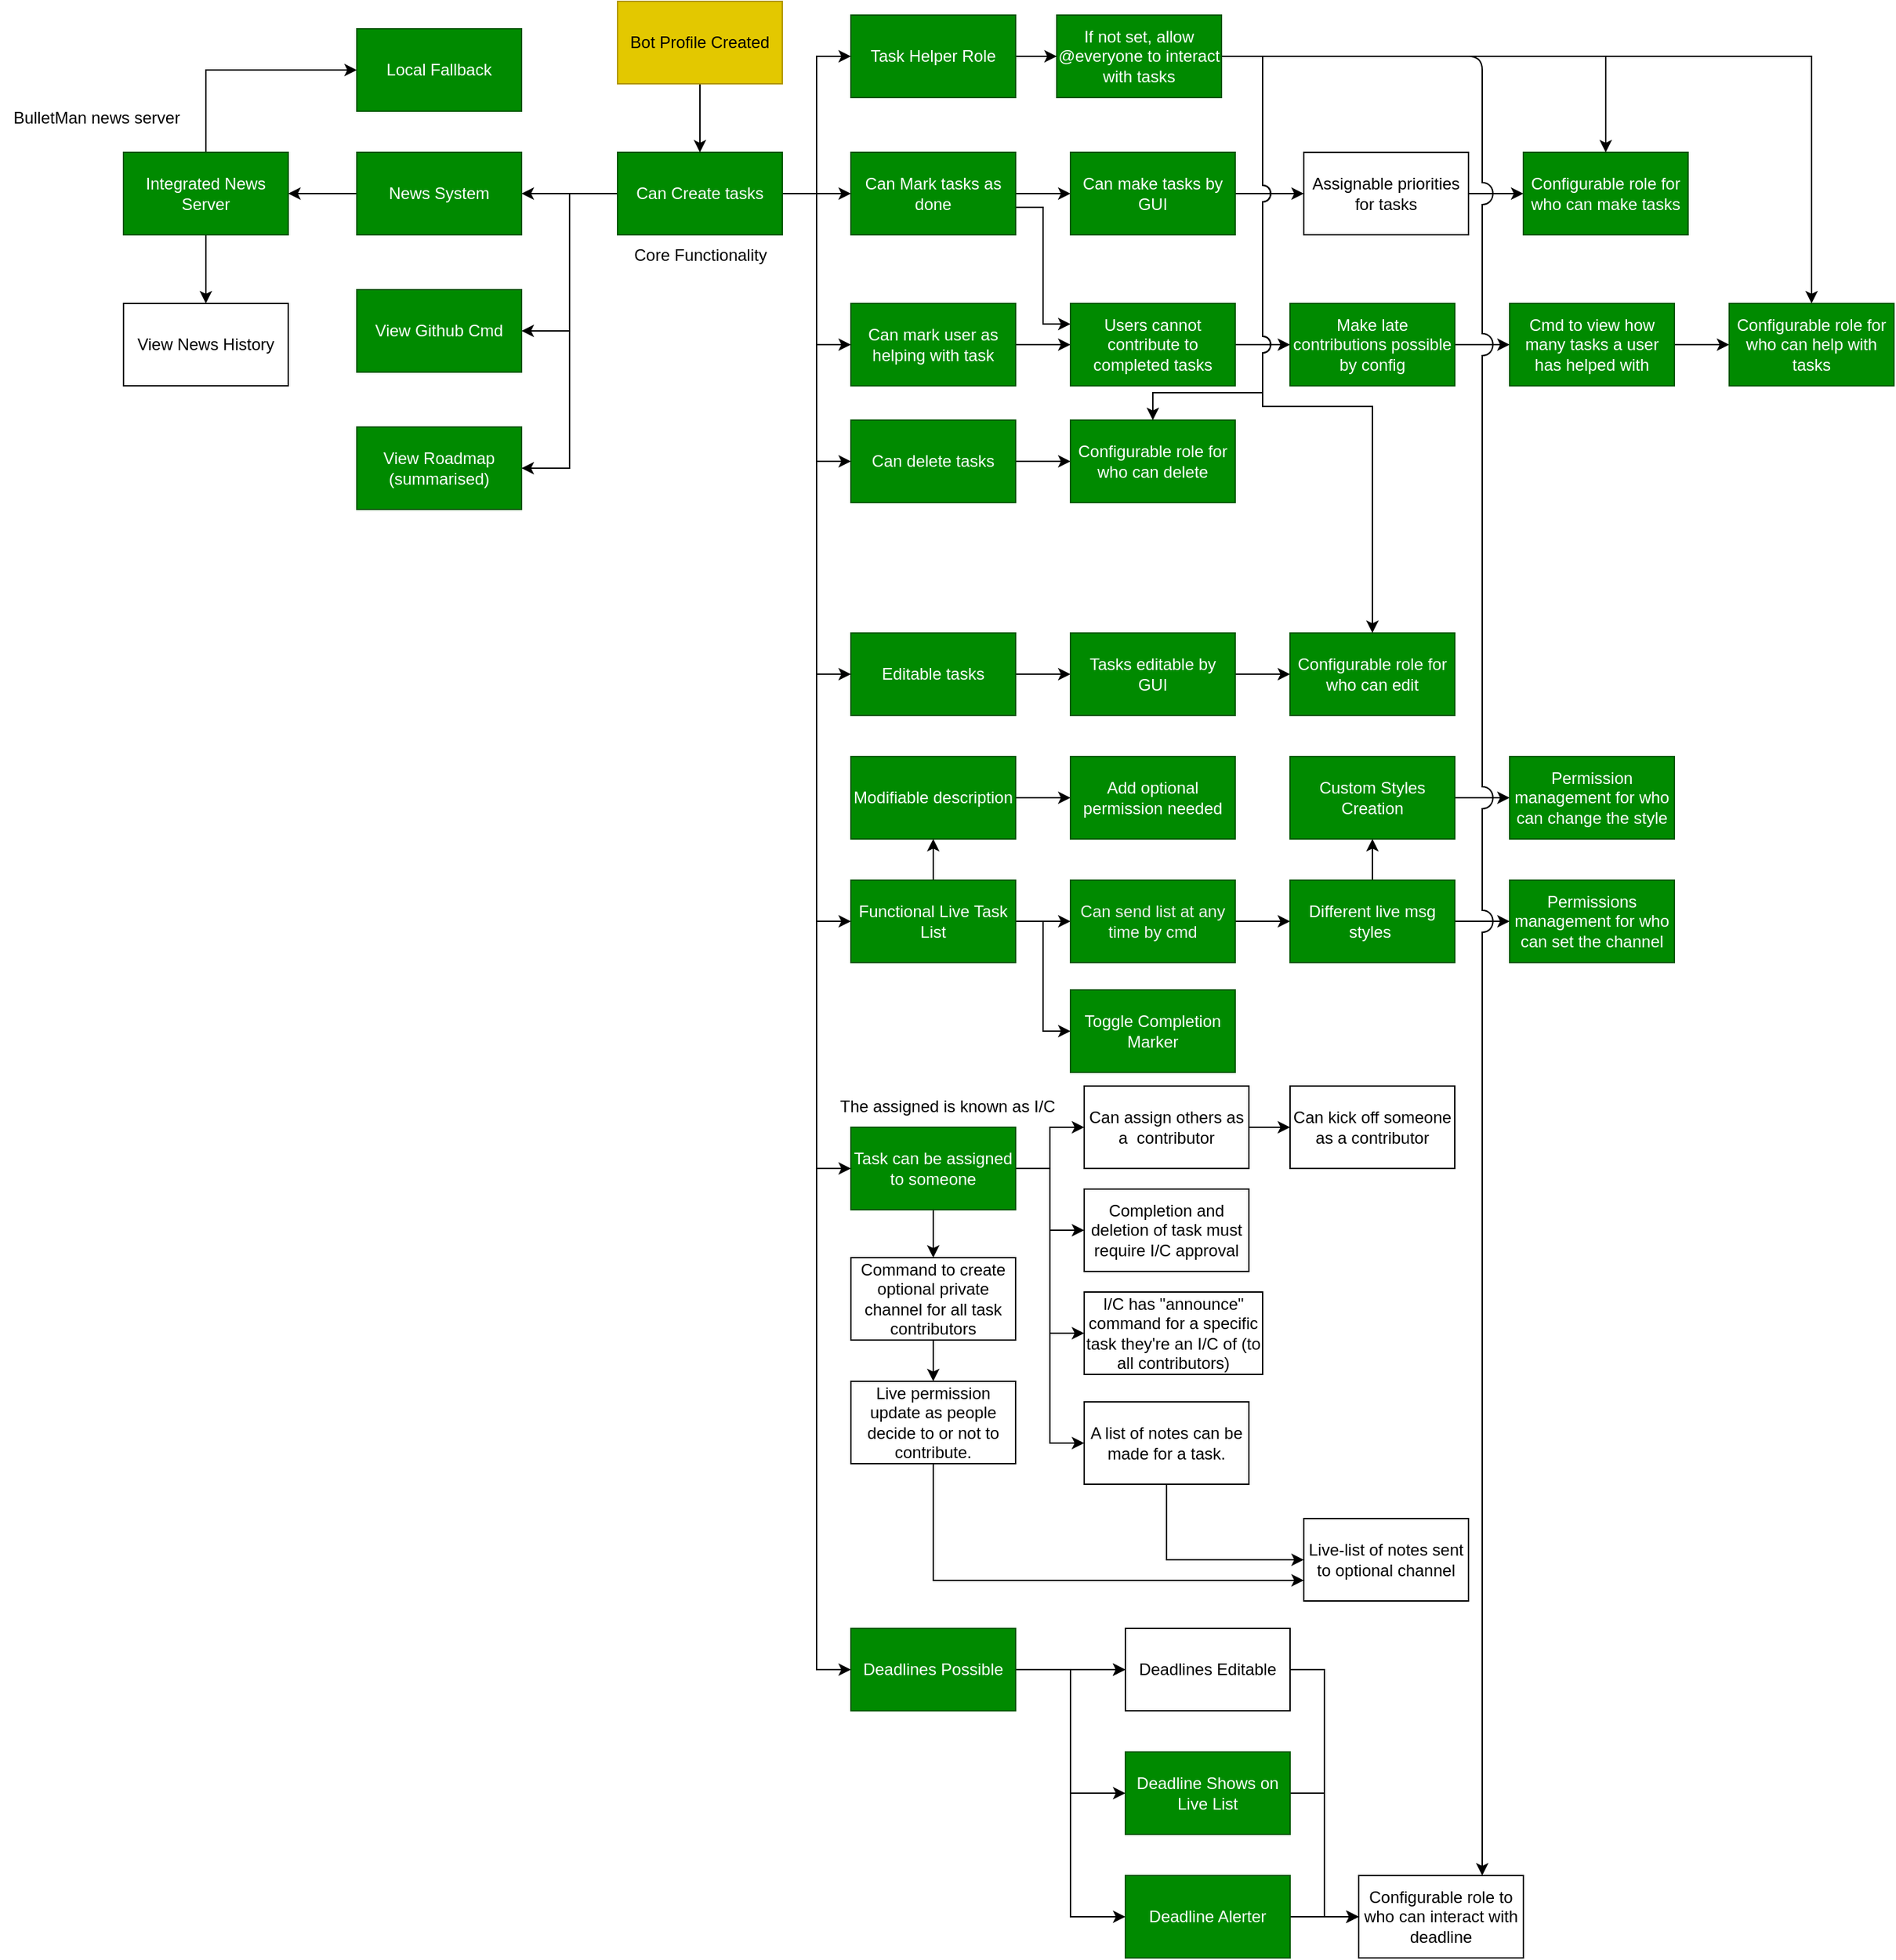 <mxfile version="24.7.5">
  <diagram name="Page-1" id="8FrDcvNgyaQXy28fj4Ws">
    <mxGraphModel dx="1434" dy="836" grid="1" gridSize="10" guides="1" tooltips="1" connect="1" arrows="1" fold="1" page="1" pageScale="1" pageWidth="1500" pageHeight="1500" math="0" shadow="0">
      <root>
        <mxCell id="0" />
        <mxCell id="1" parent="0" />
        <mxCell id="YeKTc1dGwM5D7p58s4Ac-23" value="" style="edgeStyle=orthogonalEdgeStyle;rounded=0;orthogonalLoop=1;jettySize=auto;html=1;" parent="1" source="YeKTc1dGwM5D7p58s4Ac-1" target="YeKTc1dGwM5D7p58s4Ac-22" edge="1">
          <mxGeometry relative="1" as="geometry" />
        </mxCell>
        <mxCell id="YeKTc1dGwM5D7p58s4Ac-1" value="Editable tasks" style="rounded=0;whiteSpace=wrap;html=1;fillColor=#008a00;fontColor=#ffffff;strokeColor=#005700;" parent="1" vertex="1">
          <mxGeometry x="660" y="475" width="120" height="60" as="geometry" />
        </mxCell>
        <mxCell id="YeKTc1dGwM5D7p58s4Ac-4" value="" style="edgeStyle=orthogonalEdgeStyle;rounded=0;orthogonalLoop=1;jettySize=auto;html=1;" parent="1" source="YeKTc1dGwM5D7p58s4Ac-2" target="YeKTc1dGwM5D7p58s4Ac-3" edge="1">
          <mxGeometry relative="1" as="geometry" />
        </mxCell>
        <mxCell id="YeKTc1dGwM5D7p58s4Ac-6" style="edgeStyle=orthogonalEdgeStyle;rounded=0;orthogonalLoop=1;jettySize=auto;html=1;entryX=0;entryY=0.5;entryDx=0;entryDy=0;" parent="1" source="YeKTc1dGwM5D7p58s4Ac-2" target="YeKTc1dGwM5D7p58s4Ac-5" edge="1">
          <mxGeometry relative="1" as="geometry" />
        </mxCell>
        <mxCell id="YeKTc1dGwM5D7p58s4Ac-8" style="edgeStyle=orthogonalEdgeStyle;rounded=0;orthogonalLoop=1;jettySize=auto;html=1;entryX=0;entryY=0.5;entryDx=0;entryDy=0;" parent="1" source="YeKTc1dGwM5D7p58s4Ac-2" target="YeKTc1dGwM5D7p58s4Ac-7" edge="1">
          <mxGeometry relative="1" as="geometry" />
        </mxCell>
        <mxCell id="YeKTc1dGwM5D7p58s4Ac-16" style="edgeStyle=orthogonalEdgeStyle;rounded=0;orthogonalLoop=1;jettySize=auto;html=1;entryX=0;entryY=0.5;entryDx=0;entryDy=0;" parent="1" source="YeKTc1dGwM5D7p58s4Ac-2" target="YeKTc1dGwM5D7p58s4Ac-15" edge="1">
          <mxGeometry relative="1" as="geometry" />
        </mxCell>
        <mxCell id="YeKTc1dGwM5D7p58s4Ac-21" style="edgeStyle=orthogonalEdgeStyle;rounded=0;orthogonalLoop=1;jettySize=auto;html=1;entryX=0;entryY=0.5;entryDx=0;entryDy=0;" parent="1" source="YeKTc1dGwM5D7p58s4Ac-2" target="YeKTc1dGwM5D7p58s4Ac-1" edge="1">
          <mxGeometry relative="1" as="geometry" />
        </mxCell>
        <mxCell id="YeKTc1dGwM5D7p58s4Ac-25" style="edgeStyle=orthogonalEdgeStyle;rounded=0;orthogonalLoop=1;jettySize=auto;html=1;entryX=0;entryY=0.5;entryDx=0;entryDy=0;" parent="1" source="YeKTc1dGwM5D7p58s4Ac-2" target="YeKTc1dGwM5D7p58s4Ac-24" edge="1">
          <mxGeometry relative="1" as="geometry" />
        </mxCell>
        <mxCell id="HZ9nBPcBSSSsEg8i0Y5z-13" style="edgeStyle=orthogonalEdgeStyle;rounded=0;orthogonalLoop=1;jettySize=auto;html=1;entryX=0;entryY=0.5;entryDx=0;entryDy=0;" parent="1" source="YeKTc1dGwM5D7p58s4Ac-2" target="HZ9nBPcBSSSsEg8i0Y5z-9" edge="1">
          <mxGeometry relative="1" as="geometry" />
        </mxCell>
        <mxCell id="HZ9nBPcBSSSsEg8i0Y5z-28" value="" style="edgeStyle=orthogonalEdgeStyle;rounded=0;orthogonalLoop=1;jettySize=auto;html=1;" parent="1" source="YeKTc1dGwM5D7p58s4Ac-2" target="HZ9nBPcBSSSsEg8i0Y5z-24" edge="1">
          <mxGeometry relative="1" as="geometry" />
        </mxCell>
        <mxCell id="HZ9nBPcBSSSsEg8i0Y5z-39" style="edgeStyle=orthogonalEdgeStyle;rounded=0;orthogonalLoop=1;jettySize=auto;html=1;entryX=1;entryY=0.5;entryDx=0;entryDy=0;" parent="1" source="YeKTc1dGwM5D7p58s4Ac-2" target="HZ9nBPcBSSSsEg8i0Y5z-38" edge="1">
          <mxGeometry relative="1" as="geometry" />
        </mxCell>
        <mxCell id="HZ9nBPcBSSSsEg8i0Y5z-41" style="edgeStyle=orthogonalEdgeStyle;rounded=0;orthogonalLoop=1;jettySize=auto;html=1;entryX=1;entryY=0.5;entryDx=0;entryDy=0;" parent="1" source="YeKTc1dGwM5D7p58s4Ac-2" target="HZ9nBPcBSSSsEg8i0Y5z-40" edge="1">
          <mxGeometry relative="1" as="geometry" />
        </mxCell>
        <mxCell id="L59BxwfaYWVdyEsUo6Vb-5" style="edgeStyle=orthogonalEdgeStyle;rounded=0;orthogonalLoop=1;jettySize=auto;html=1;entryX=0;entryY=0.5;entryDx=0;entryDy=0;" parent="1" source="YeKTc1dGwM5D7p58s4Ac-2" target="L59BxwfaYWVdyEsUo6Vb-4" edge="1">
          <mxGeometry relative="1" as="geometry" />
        </mxCell>
        <mxCell id="YeKTc1dGwM5D7p58s4Ac-2" value="Can Create tasks" style="rounded=0;whiteSpace=wrap;html=1;fillColor=#008a00;fontColor=#ffffff;strokeColor=#005700;" parent="1" vertex="1">
          <mxGeometry x="490" y="125" width="120" height="60" as="geometry" />
        </mxCell>
        <mxCell id="YeKTc1dGwM5D7p58s4Ac-34" style="edgeStyle=orthogonalEdgeStyle;rounded=0;orthogonalLoop=1;jettySize=auto;html=1;" parent="1" source="YeKTc1dGwM5D7p58s4Ac-3" target="YeKTc1dGwM5D7p58s4Ac-33" edge="1">
          <mxGeometry relative="1" as="geometry" />
        </mxCell>
        <mxCell id="HZ9nBPcBSSSsEg8i0Y5z-37" style="edgeStyle=orthogonalEdgeStyle;rounded=0;orthogonalLoop=1;jettySize=auto;html=1;entryX=0;entryY=0.25;entryDx=0;entryDy=0;" parent="1" source="YeKTc1dGwM5D7p58s4Ac-3" target="YeKTc1dGwM5D7p58s4Ac-9" edge="1">
          <mxGeometry relative="1" as="geometry">
            <Array as="points">
              <mxPoint x="800" y="165" />
              <mxPoint x="800" y="250" />
            </Array>
          </mxGeometry>
        </mxCell>
        <mxCell id="YeKTc1dGwM5D7p58s4Ac-3" value="Can&amp;nbsp;&lt;span style=&quot;background-color: initial;&quot;&gt;Mark tasks as done&lt;/span&gt;" style="rounded=0;whiteSpace=wrap;html=1;fillColor=#008a00;fontColor=#ffffff;strokeColor=#005700;" parent="1" vertex="1">
          <mxGeometry x="660" y="125" width="120" height="60" as="geometry" />
        </mxCell>
        <mxCell id="YeKTc1dGwM5D7p58s4Ac-11" value="" style="edgeStyle=orthogonalEdgeStyle;rounded=0;orthogonalLoop=1;jettySize=auto;html=1;" parent="1" source="YeKTc1dGwM5D7p58s4Ac-5" target="YeKTc1dGwM5D7p58s4Ac-9" edge="1">
          <mxGeometry relative="1" as="geometry" />
        </mxCell>
        <mxCell id="YeKTc1dGwM5D7p58s4Ac-5" value="Can mark user as helping with task" style="rounded=0;whiteSpace=wrap;html=1;fillColor=#008a00;fontColor=#ffffff;strokeColor=#005700;" parent="1" vertex="1">
          <mxGeometry x="660" y="235" width="120" height="60" as="geometry" />
        </mxCell>
        <mxCell id="RFqWDmBNpIgHTDwS8YA--31" value="" style="edgeStyle=orthogonalEdgeStyle;rounded=0;orthogonalLoop=1;jettySize=auto;html=1;" parent="1" source="YeKTc1dGwM5D7p58s4Ac-7" target="RFqWDmBNpIgHTDwS8YA--30" edge="1">
          <mxGeometry relative="1" as="geometry" />
        </mxCell>
        <mxCell id="YeKTc1dGwM5D7p58s4Ac-7" value="Can delete tasks" style="rounded=0;whiteSpace=wrap;html=1;fillColor=#008a00;fontColor=#ffffff;strokeColor=#005700;" parent="1" vertex="1">
          <mxGeometry x="660" y="320" width="120" height="60" as="geometry" />
        </mxCell>
        <mxCell id="YeKTc1dGwM5D7p58s4Ac-13" value="" style="edgeStyle=orthogonalEdgeStyle;rounded=0;orthogonalLoop=1;jettySize=auto;html=1;" parent="1" source="YeKTc1dGwM5D7p58s4Ac-9" target="YeKTc1dGwM5D7p58s4Ac-12" edge="1">
          <mxGeometry relative="1" as="geometry" />
        </mxCell>
        <mxCell id="YeKTc1dGwM5D7p58s4Ac-9" value="Users cannot contribute to completed tasks" style="rounded=0;whiteSpace=wrap;html=1;fillColor=#008a00;fontColor=#ffffff;strokeColor=#005700;" parent="1" vertex="1">
          <mxGeometry x="820" y="235" width="120" height="60" as="geometry" />
        </mxCell>
        <mxCell id="HZ9nBPcBSSSsEg8i0Y5z-44" value="" style="edgeStyle=orthogonalEdgeStyle;rounded=0;orthogonalLoop=1;jettySize=auto;html=1;" parent="1" source="YeKTc1dGwM5D7p58s4Ac-12" target="HZ9nBPcBSSSsEg8i0Y5z-42" edge="1">
          <mxGeometry relative="1" as="geometry" />
        </mxCell>
        <mxCell id="YeKTc1dGwM5D7p58s4Ac-12" value="Make late contributions possible by config" style="rounded=0;whiteSpace=wrap;html=1;fillColor=#008a00;fontColor=#ffffff;strokeColor=#005700;" parent="1" vertex="1">
          <mxGeometry x="980" y="235" width="120" height="60" as="geometry" />
        </mxCell>
        <mxCell id="YeKTc1dGwM5D7p58s4Ac-18" value="" style="edgeStyle=orthogonalEdgeStyle;rounded=0;orthogonalLoop=1;jettySize=auto;html=1;" parent="1" source="YeKTc1dGwM5D7p58s4Ac-15" target="YeKTc1dGwM5D7p58s4Ac-17" edge="1">
          <mxGeometry relative="1" as="geometry" />
        </mxCell>
        <mxCell id="HZ9nBPcBSSSsEg8i0Y5z-52" style="edgeStyle=orthogonalEdgeStyle;rounded=0;orthogonalLoop=1;jettySize=auto;html=1;entryX=0;entryY=0.5;entryDx=0;entryDy=0;" parent="1" source="YeKTc1dGwM5D7p58s4Ac-15" target="HZ9nBPcBSSSsEg8i0Y5z-51" edge="1">
          <mxGeometry relative="1" as="geometry" />
        </mxCell>
        <mxCell id="RFqWDmBNpIgHTDwS8YA--4" value="" style="edgeStyle=orthogonalEdgeStyle;rounded=0;orthogonalLoop=1;jettySize=auto;html=1;" parent="1" source="YeKTc1dGwM5D7p58s4Ac-15" target="RFqWDmBNpIgHTDwS8YA--3" edge="1">
          <mxGeometry relative="1" as="geometry" />
        </mxCell>
        <mxCell id="YeKTc1dGwM5D7p58s4Ac-15" value="Functional Live Task List" style="rounded=0;whiteSpace=wrap;html=1;fillColor=#008a00;fontColor=#ffffff;strokeColor=#005700;" parent="1" vertex="1">
          <mxGeometry x="660" y="655" width="120" height="60" as="geometry" />
        </mxCell>
        <mxCell id="YeKTc1dGwM5D7p58s4Ac-20" value="" style="edgeStyle=orthogonalEdgeStyle;rounded=0;orthogonalLoop=1;jettySize=auto;html=1;" parent="1" source="YeKTc1dGwM5D7p58s4Ac-17" target="YeKTc1dGwM5D7p58s4Ac-19" edge="1">
          <mxGeometry relative="1" as="geometry" />
        </mxCell>
        <mxCell id="YeKTc1dGwM5D7p58s4Ac-17" value="&lt;span style=&quot;color: rgb(240, 240, 240);&quot;&gt;Can send list at any time by cmd&lt;/span&gt;" style="rounded=0;whiteSpace=wrap;html=1;fillColor=#008a00;fontColor=#ffffff;strokeColor=#005700;" parent="1" vertex="1">
          <mxGeometry x="820" y="655" width="120" height="60" as="geometry" />
        </mxCell>
        <mxCell id="YeKTc1dGwM5D7p58s4Ac-27" value="" style="edgeStyle=orthogonalEdgeStyle;rounded=0;orthogonalLoop=1;jettySize=auto;html=1;" parent="1" source="YeKTc1dGwM5D7p58s4Ac-19" target="YeKTc1dGwM5D7p58s4Ac-26" edge="1">
          <mxGeometry relative="1" as="geometry" />
        </mxCell>
        <mxCell id="HZ9nBPcBSSSsEg8i0Y5z-23" value="" style="edgeStyle=orthogonalEdgeStyle;rounded=0;orthogonalLoop=1;jettySize=auto;html=1;" parent="1" source="YeKTc1dGwM5D7p58s4Ac-19" target="HZ9nBPcBSSSsEg8i0Y5z-22" edge="1">
          <mxGeometry relative="1" as="geometry" />
        </mxCell>
        <mxCell id="YeKTc1dGwM5D7p58s4Ac-19" value="Different live msg styles&amp;nbsp;" style="rounded=0;whiteSpace=wrap;html=1;fillColor=#008a00;fontColor=#ffffff;strokeColor=#005700;" parent="1" vertex="1">
          <mxGeometry x="980" y="655" width="120" height="60" as="geometry" />
        </mxCell>
        <mxCell id="RFqWDmBNpIgHTDwS8YA--29" value="" style="edgeStyle=orthogonalEdgeStyle;rounded=0;orthogonalLoop=1;jettySize=auto;html=1;" parent="1" source="YeKTc1dGwM5D7p58s4Ac-22" target="RFqWDmBNpIgHTDwS8YA--28" edge="1">
          <mxGeometry relative="1" as="geometry" />
        </mxCell>
        <mxCell id="YeKTc1dGwM5D7p58s4Ac-22" value="Tasks editable by&lt;div&gt;GUI&lt;/div&gt;" style="rounded=0;whiteSpace=wrap;html=1;fillColor=#008a00;fontColor=#ffffff;strokeColor=#005700;" parent="1" vertex="1">
          <mxGeometry x="820" y="475" width="120" height="60" as="geometry" />
        </mxCell>
        <mxCell id="RFqWDmBNpIgHTDwS8YA--8" value="" style="edgeStyle=orthogonalEdgeStyle;rounded=0;orthogonalLoop=1;jettySize=auto;html=1;" parent="1" source="YeKTc1dGwM5D7p58s4Ac-24" target="RFqWDmBNpIgHTDwS8YA--7" edge="1">
          <mxGeometry relative="1" as="geometry" />
        </mxCell>
        <mxCell id="RFqWDmBNpIgHTDwS8YA--14" style="edgeStyle=orthogonalEdgeStyle;rounded=0;orthogonalLoop=1;jettySize=auto;html=1;entryX=0;entryY=0.5;entryDx=0;entryDy=0;" parent="1" source="YeKTc1dGwM5D7p58s4Ac-24" target="YeKTc1dGwM5D7p58s4Ac-35" edge="1">
          <mxGeometry relative="1" as="geometry" />
        </mxCell>
        <mxCell id="RFqWDmBNpIgHTDwS8YA--17" style="edgeStyle=orthogonalEdgeStyle;rounded=0;orthogonalLoop=1;jettySize=auto;html=1;entryX=0;entryY=0.5;entryDx=0;entryDy=0;" parent="1" source="YeKTc1dGwM5D7p58s4Ac-24" target="RFqWDmBNpIgHTDwS8YA--5" edge="1">
          <mxGeometry relative="1" as="geometry" />
        </mxCell>
        <mxCell id="RFqWDmBNpIgHTDwS8YA--21" value="" style="edgeStyle=orthogonalEdgeStyle;rounded=0;orthogonalLoop=1;jettySize=auto;html=1;" parent="1" source="YeKTc1dGwM5D7p58s4Ac-24" target="RFqWDmBNpIgHTDwS8YA--20" edge="1">
          <mxGeometry relative="1" as="geometry" />
        </mxCell>
        <mxCell id="RFqWDmBNpIgHTDwS8YA--25" style="edgeStyle=orthogonalEdgeStyle;rounded=0;orthogonalLoop=1;jettySize=auto;html=1;entryX=0;entryY=0.5;entryDx=0;entryDy=0;" parent="1" source="YeKTc1dGwM5D7p58s4Ac-24" target="RFqWDmBNpIgHTDwS8YA--24" edge="1">
          <mxGeometry relative="1" as="geometry" />
        </mxCell>
        <mxCell id="YeKTc1dGwM5D7p58s4Ac-24" value="Task can be assigned to someone" style="rounded=0;whiteSpace=wrap;html=1;fillColor=#008a00;fontColor=#ffffff;strokeColor=#005700;" parent="1" vertex="1">
          <mxGeometry x="660" y="835" width="120" height="60" as="geometry" />
        </mxCell>
        <mxCell id="YeKTc1dGwM5D7p58s4Ac-26" value="Permissions management for who can set the channel" style="rounded=0;whiteSpace=wrap;html=1;fillColor=#008a00;fontColor=#ffffff;strokeColor=#005700;" parent="1" vertex="1">
          <mxGeometry x="1140" y="655" width="120" height="60" as="geometry" />
        </mxCell>
        <mxCell id="RFqWDmBNpIgHTDwS8YA--41" value="" style="edgeStyle=orthogonalEdgeStyle;rounded=0;orthogonalLoop=1;jettySize=auto;html=1;" parent="1" source="YeKTc1dGwM5D7p58s4Ac-33" target="RFqWDmBNpIgHTDwS8YA--40" edge="1">
          <mxGeometry relative="1" as="geometry" />
        </mxCell>
        <mxCell id="YeKTc1dGwM5D7p58s4Ac-33" value="Can make tasks by GUI" style="rounded=0;whiteSpace=wrap;html=1;fillColor=#008a00;fontColor=#ffffff;strokeColor=#005700;" parent="1" vertex="1">
          <mxGeometry x="820" y="125" width="120" height="60" as="geometry" />
        </mxCell>
        <mxCell id="L59BxwfaYWVdyEsUo6Vb-3" style="edgeStyle=orthogonalEdgeStyle;rounded=0;orthogonalLoop=1;jettySize=auto;html=1;entryX=0;entryY=0.5;entryDx=0;entryDy=0;" parent="1" source="YeKTc1dGwM5D7p58s4Ac-35" target="RFqWDmBNpIgHTDwS8YA--44" edge="1">
          <mxGeometry relative="1" as="geometry">
            <Array as="points">
              <mxPoint x="890" y="1150" />
            </Array>
          </mxGeometry>
        </mxCell>
        <mxCell id="YeKTc1dGwM5D7p58s4Ac-35" value="A list of notes can be made for a task." style="rounded=0;whiteSpace=wrap;html=1;" parent="1" vertex="1">
          <mxGeometry x="830" y="1035" width="120" height="60" as="geometry" />
        </mxCell>
        <mxCell id="HZ9nBPcBSSSsEg8i0Y5z-16" value="" style="edgeStyle=orthogonalEdgeStyle;rounded=0;orthogonalLoop=1;jettySize=auto;html=1;" parent="1" source="HZ9nBPcBSSSsEg8i0Y5z-9" target="HZ9nBPcBSSSsEg8i0Y5z-14" edge="1">
          <mxGeometry relative="1" as="geometry" />
        </mxCell>
        <mxCell id="HZ9nBPcBSSSsEg8i0Y5z-17" value="" style="edgeStyle=orthogonalEdgeStyle;rounded=0;orthogonalLoop=1;jettySize=auto;html=1;" parent="1" source="HZ9nBPcBSSSsEg8i0Y5z-9" target="HZ9nBPcBSSSsEg8i0Y5z-14" edge="1">
          <mxGeometry relative="1" as="geometry" />
        </mxCell>
        <mxCell id="HZ9nBPcBSSSsEg8i0Y5z-19" style="edgeStyle=orthogonalEdgeStyle;rounded=0;orthogonalLoop=1;jettySize=auto;html=1;entryX=0;entryY=0.5;entryDx=0;entryDy=0;" parent="1" source="HZ9nBPcBSSSsEg8i0Y5z-9" target="HZ9nBPcBSSSsEg8i0Y5z-18" edge="1">
          <mxGeometry relative="1" as="geometry" />
        </mxCell>
        <mxCell id="HZ9nBPcBSSSsEg8i0Y5z-21" style="edgeStyle=orthogonalEdgeStyle;rounded=0;orthogonalLoop=1;jettySize=auto;html=1;entryX=0;entryY=0.5;entryDx=0;entryDy=0;" parent="1" source="HZ9nBPcBSSSsEg8i0Y5z-9" target="HZ9nBPcBSSSsEg8i0Y5z-20" edge="1">
          <mxGeometry relative="1" as="geometry" />
        </mxCell>
        <mxCell id="HZ9nBPcBSSSsEg8i0Y5z-9" value="Deadlines Possible" style="rounded=0;whiteSpace=wrap;html=1;fillColor=#008a00;fontColor=#ffffff;strokeColor=#005700;" parent="1" vertex="1">
          <mxGeometry x="660" y="1200" width="120" height="60" as="geometry" />
        </mxCell>
        <mxCell id="RFqWDmBNpIgHTDwS8YA--35" style="edgeStyle=orthogonalEdgeStyle;rounded=0;orthogonalLoop=1;jettySize=auto;html=1;entryX=0;entryY=0.5;entryDx=0;entryDy=0;" parent="1" source="HZ9nBPcBSSSsEg8i0Y5z-14" target="RFqWDmBNpIgHTDwS8YA--32" edge="1">
          <mxGeometry relative="1" as="geometry" />
        </mxCell>
        <mxCell id="HZ9nBPcBSSSsEg8i0Y5z-14" value="Deadlines Editable" style="rounded=0;whiteSpace=wrap;html=1;" parent="1" vertex="1">
          <mxGeometry x="860" y="1200" width="120" height="60" as="geometry" />
        </mxCell>
        <mxCell id="RFqWDmBNpIgHTDwS8YA--34" style="edgeStyle=orthogonalEdgeStyle;rounded=0;orthogonalLoop=1;jettySize=auto;html=1;entryX=0;entryY=0.5;entryDx=0;entryDy=0;" parent="1" source="HZ9nBPcBSSSsEg8i0Y5z-18" target="RFqWDmBNpIgHTDwS8YA--32" edge="1">
          <mxGeometry relative="1" as="geometry" />
        </mxCell>
        <mxCell id="HZ9nBPcBSSSsEg8i0Y5z-18" value="Deadline Shows on Live List" style="rounded=0;whiteSpace=wrap;html=1;fillColor=#008a00;fontColor=#ffffff;strokeColor=#005700;" parent="1" vertex="1">
          <mxGeometry x="860" y="1290" width="120" height="60" as="geometry" />
        </mxCell>
        <mxCell id="RFqWDmBNpIgHTDwS8YA--33" value="" style="edgeStyle=orthogonalEdgeStyle;rounded=0;orthogonalLoop=1;jettySize=auto;html=1;" parent="1" source="HZ9nBPcBSSSsEg8i0Y5z-20" target="RFqWDmBNpIgHTDwS8YA--32" edge="1">
          <mxGeometry relative="1" as="geometry" />
        </mxCell>
        <mxCell id="HZ9nBPcBSSSsEg8i0Y5z-20" value="Deadline Alerter" style="rounded=0;whiteSpace=wrap;html=1;fillColor=#008a00;fontColor=#ffffff;strokeColor=#005700;" parent="1" vertex="1">
          <mxGeometry x="860" y="1380" width="120" height="60" as="geometry" />
        </mxCell>
        <mxCell id="RFqWDmBNpIgHTDwS8YA--39" value="" style="edgeStyle=orthogonalEdgeStyle;rounded=0;orthogonalLoop=1;jettySize=auto;html=1;" parent="1" source="HZ9nBPcBSSSsEg8i0Y5z-22" target="RFqWDmBNpIgHTDwS8YA--38" edge="1">
          <mxGeometry relative="1" as="geometry" />
        </mxCell>
        <mxCell id="HZ9nBPcBSSSsEg8i0Y5z-22" value="Custom Styles&lt;div&gt;Creation&lt;/div&gt;" style="rounded=0;whiteSpace=wrap;html=1;fillColor=#008a00;fontColor=#ffffff;strokeColor=#005700;" parent="1" vertex="1">
          <mxGeometry x="980" y="565" width="120" height="60" as="geometry" />
        </mxCell>
        <mxCell id="HZ9nBPcBSSSsEg8i0Y5z-33" value="" style="edgeStyle=orthogonalEdgeStyle;rounded=0;orthogonalLoop=1;jettySize=auto;html=1;" parent="1" source="HZ9nBPcBSSSsEg8i0Y5z-24" target="HZ9nBPcBSSSsEg8i0Y5z-32" edge="1">
          <mxGeometry relative="1" as="geometry" />
        </mxCell>
        <mxCell id="HZ9nBPcBSSSsEg8i0Y5z-24" value="News System" style="rounded=0;whiteSpace=wrap;html=1;fillColor=#008a00;fontColor=#ffffff;strokeColor=#005700;" parent="1" vertex="1">
          <mxGeometry x="300" y="125" width="120" height="60" as="geometry" />
        </mxCell>
        <mxCell id="HZ9nBPcBSSSsEg8i0Y5z-30" value="" style="edgeStyle=orthogonalEdgeStyle;rounded=0;orthogonalLoop=1;jettySize=auto;html=1;" parent="1" source="HZ9nBPcBSSSsEg8i0Y5z-29" target="YeKTc1dGwM5D7p58s4Ac-2" edge="1">
          <mxGeometry relative="1" as="geometry" />
        </mxCell>
        <mxCell id="HZ9nBPcBSSSsEg8i0Y5z-29" value="Bot Profile Created" style="rounded=0;whiteSpace=wrap;html=1;fillColor=#e3c800;fontColor=#000000;strokeColor=#B09500;" parent="1" vertex="1">
          <mxGeometry x="490" y="15" width="120" height="60" as="geometry" />
        </mxCell>
        <mxCell id="HZ9nBPcBSSSsEg8i0Y5z-31" value="Core Functionality" style="text;html=1;align=center;verticalAlign=middle;resizable=0;points=[];autosize=1;strokeColor=none;fillColor=none;rounded=0;" parent="1" vertex="1">
          <mxGeometry x="490" y="185" width="120" height="30" as="geometry" />
        </mxCell>
        <mxCell id="HZ9nBPcBSSSsEg8i0Y5z-36" style="edgeStyle=orthogonalEdgeStyle;rounded=0;orthogonalLoop=1;jettySize=auto;html=1;entryX=0;entryY=0.5;entryDx=0;entryDy=0;" parent="1" source="HZ9nBPcBSSSsEg8i0Y5z-32" target="HZ9nBPcBSSSsEg8i0Y5z-35" edge="1">
          <mxGeometry relative="1" as="geometry">
            <Array as="points">
              <mxPoint x="190" y="65" />
            </Array>
          </mxGeometry>
        </mxCell>
        <mxCell id="RFqWDmBNpIgHTDwS8YA--2" value="" style="edgeStyle=orthogonalEdgeStyle;rounded=0;orthogonalLoop=1;jettySize=auto;html=1;" parent="1" source="HZ9nBPcBSSSsEg8i0Y5z-32" target="RFqWDmBNpIgHTDwS8YA--1" edge="1">
          <mxGeometry relative="1" as="geometry" />
        </mxCell>
        <mxCell id="HZ9nBPcBSSSsEg8i0Y5z-32" value="Integrated News Server" style="rounded=0;whiteSpace=wrap;html=1;fillColor=#008a00;fontColor=#ffffff;strokeColor=#005700;" parent="1" vertex="1">
          <mxGeometry x="130" y="125" width="120" height="60" as="geometry" />
        </mxCell>
        <mxCell id="HZ9nBPcBSSSsEg8i0Y5z-34" value="BulletMan news server" style="text;html=1;align=center;verticalAlign=middle;resizable=0;points=[];autosize=1;strokeColor=none;fillColor=none;rounded=0;" parent="1" vertex="1">
          <mxGeometry x="40" y="85" width="140" height="30" as="geometry" />
        </mxCell>
        <mxCell id="HZ9nBPcBSSSsEg8i0Y5z-35" value="Local Fallback" style="rounded=0;whiteSpace=wrap;html=1;fillColor=#008a00;fontColor=#ffffff;strokeColor=#005700;" parent="1" vertex="1">
          <mxGeometry x="300" y="35" width="120" height="60" as="geometry" />
        </mxCell>
        <mxCell id="HZ9nBPcBSSSsEg8i0Y5z-38" value="View Github Cmd" style="rounded=0;whiteSpace=wrap;html=1;fillColor=#008a00;fontColor=#ffffff;strokeColor=#005700;" parent="1" vertex="1">
          <mxGeometry x="300" y="225" width="120" height="60" as="geometry" />
        </mxCell>
        <mxCell id="HZ9nBPcBSSSsEg8i0Y5z-40" value="View Roadmap (summarised)" style="rounded=0;whiteSpace=wrap;html=1;fillColor=#008a00;fontColor=#ffffff;strokeColor=#005700;" parent="1" vertex="1">
          <mxGeometry x="300" y="325" width="120" height="60" as="geometry" />
        </mxCell>
        <mxCell id="RFqWDmBNpIgHTDwS8YA--43" value="" style="edgeStyle=orthogonalEdgeStyle;rounded=0;orthogonalLoop=1;jettySize=auto;html=1;" parent="1" source="HZ9nBPcBSSSsEg8i0Y5z-42" target="RFqWDmBNpIgHTDwS8YA--42" edge="1">
          <mxGeometry relative="1" as="geometry" />
        </mxCell>
        <mxCell id="HZ9nBPcBSSSsEg8i0Y5z-42" value="Cmd to view how many tasks a user has helped with" style="rounded=0;whiteSpace=wrap;html=1;fillColor=#008a00;fontColor=#ffffff;strokeColor=#005700;" parent="1" vertex="1">
          <mxGeometry x="1140" y="235" width="120" height="60" as="geometry" />
        </mxCell>
        <mxCell id="HZ9nBPcBSSSsEg8i0Y5z-51" value="Toggle Completion Marker" style="rounded=0;whiteSpace=wrap;html=1;fillColor=#008a00;fontColor=#ffffff;strokeColor=#005700;" parent="1" vertex="1">
          <mxGeometry x="820" y="735" width="120" height="60" as="geometry" />
        </mxCell>
        <mxCell id="RFqWDmBNpIgHTDwS8YA--1" value="View News History" style="rounded=0;whiteSpace=wrap;html=1;" parent="1" vertex="1">
          <mxGeometry x="130" y="235" width="120" height="60" as="geometry" />
        </mxCell>
        <mxCell id="RFqWDmBNpIgHTDwS8YA--37" value="" style="edgeStyle=orthogonalEdgeStyle;rounded=0;orthogonalLoop=1;jettySize=auto;html=1;" parent="1" source="RFqWDmBNpIgHTDwS8YA--3" target="RFqWDmBNpIgHTDwS8YA--36" edge="1">
          <mxGeometry relative="1" as="geometry" />
        </mxCell>
        <mxCell id="RFqWDmBNpIgHTDwS8YA--3" value="Modifiable description" style="rounded=0;whiteSpace=wrap;html=1;fillColor=#008a00;fontColor=#ffffff;strokeColor=#005700;" parent="1" vertex="1">
          <mxGeometry x="660" y="565" width="120" height="60" as="geometry" />
        </mxCell>
        <mxCell id="RFqWDmBNpIgHTDwS8YA--5" value="I/C has &quot;announce&quot; command for a specific task they&#39;re an I/C of (to all contributors)" style="rounded=0;whiteSpace=wrap;html=1;" parent="1" vertex="1">
          <mxGeometry x="830" y="955" width="130" height="60" as="geometry" />
        </mxCell>
        <mxCell id="RFqWDmBNpIgHTDwS8YA--7" value="Completion and deletion of task must require I/C approval" style="rounded=0;whiteSpace=wrap;html=1;" parent="1" vertex="1">
          <mxGeometry x="830" y="880" width="120" height="60" as="geometry" />
        </mxCell>
        <mxCell id="RFqWDmBNpIgHTDwS8YA--9" value="The assigned is known as I/C" style="text;html=1;align=center;verticalAlign=middle;resizable=0;points=[];autosize=1;strokeColor=none;fillColor=none;rounded=0;" parent="1" vertex="1">
          <mxGeometry x="640" y="805" width="180" height="30" as="geometry" />
        </mxCell>
        <mxCell id="RFqWDmBNpIgHTDwS8YA--23" value="" style="edgeStyle=orthogonalEdgeStyle;rounded=0;orthogonalLoop=1;jettySize=auto;html=1;" parent="1" source="RFqWDmBNpIgHTDwS8YA--20" target="RFqWDmBNpIgHTDwS8YA--22" edge="1">
          <mxGeometry relative="1" as="geometry" />
        </mxCell>
        <mxCell id="RFqWDmBNpIgHTDwS8YA--20" value="Command to create optional private channel for all task contributors" style="rounded=0;whiteSpace=wrap;html=1;" parent="1" vertex="1">
          <mxGeometry x="660" y="930" width="120" height="60" as="geometry" />
        </mxCell>
        <mxCell id="RFqWDmBNpIgHTDwS8YA--47" style="edgeStyle=orthogonalEdgeStyle;rounded=0;orthogonalLoop=1;jettySize=auto;html=1;entryX=0;entryY=0.75;entryDx=0;entryDy=0;" parent="1" source="RFqWDmBNpIgHTDwS8YA--22" target="RFqWDmBNpIgHTDwS8YA--44" edge="1">
          <mxGeometry relative="1" as="geometry">
            <Array as="points">
              <mxPoint x="720" y="1165" />
            </Array>
          </mxGeometry>
        </mxCell>
        <mxCell id="RFqWDmBNpIgHTDwS8YA--22" value="Live permission update as people decide to or not to contribute." style="rounded=0;whiteSpace=wrap;html=1;" parent="1" vertex="1">
          <mxGeometry x="660" y="1020" width="120" height="60" as="geometry" />
        </mxCell>
        <mxCell id="RFqWDmBNpIgHTDwS8YA--27" value="" style="edgeStyle=orthogonalEdgeStyle;rounded=0;orthogonalLoop=1;jettySize=auto;html=1;" parent="1" source="RFqWDmBNpIgHTDwS8YA--24" target="RFqWDmBNpIgHTDwS8YA--26" edge="1">
          <mxGeometry relative="1" as="geometry" />
        </mxCell>
        <mxCell id="RFqWDmBNpIgHTDwS8YA--24" value="Can assign others as a&amp;nbsp; contributor" style="rounded=0;whiteSpace=wrap;html=1;" parent="1" vertex="1">
          <mxGeometry x="830" y="805" width="120" height="60" as="geometry" />
        </mxCell>
        <mxCell id="RFqWDmBNpIgHTDwS8YA--26" value="Can kick off someone as a contributor" style="rounded=0;whiteSpace=wrap;html=1;" parent="1" vertex="1">
          <mxGeometry x="980" y="805" width="120" height="60" as="geometry" />
        </mxCell>
        <mxCell id="RFqWDmBNpIgHTDwS8YA--28" value="Configurable role for who can edit" style="rounded=0;whiteSpace=wrap;html=1;fillColor=#008a00;fontColor=#ffffff;strokeColor=#005700;" parent="1" vertex="1">
          <mxGeometry x="980" y="475" width="120" height="60" as="geometry" />
        </mxCell>
        <mxCell id="RFqWDmBNpIgHTDwS8YA--30" value="Configurable role for who can delete" style="rounded=0;whiteSpace=wrap;html=1;fillColor=#008a00;fontColor=#ffffff;strokeColor=#005700;" parent="1" vertex="1">
          <mxGeometry x="820" y="320" width="120" height="60" as="geometry" />
        </mxCell>
        <mxCell id="RFqWDmBNpIgHTDwS8YA--32" value="Configurable role to who can interact with deadline" style="rounded=0;whiteSpace=wrap;html=1;" parent="1" vertex="1">
          <mxGeometry x="1030" y="1380" width="120" height="60" as="geometry" />
        </mxCell>
        <mxCell id="RFqWDmBNpIgHTDwS8YA--36" value="Add optional permission needed" style="rounded=0;whiteSpace=wrap;html=1;fillColor=#008a00;fontColor=#ffffff;strokeColor=#005700;" parent="1" vertex="1">
          <mxGeometry x="820" y="565" width="120" height="60" as="geometry" />
        </mxCell>
        <mxCell id="RFqWDmBNpIgHTDwS8YA--38" value="Permission management for who can change the style" style="rounded=0;whiteSpace=wrap;html=1;fillColor=#008a00;fontColor=#ffffff;strokeColor=#005700;" parent="1" vertex="1">
          <mxGeometry x="1140" y="565" width="120" height="60" as="geometry" />
        </mxCell>
        <mxCell id="RFqWDmBNpIgHTDwS8YA--49" value="" style="edgeStyle=orthogonalEdgeStyle;rounded=0;orthogonalLoop=1;jettySize=auto;html=1;" parent="1" source="RFqWDmBNpIgHTDwS8YA--40" target="RFqWDmBNpIgHTDwS8YA--48" edge="1">
          <mxGeometry relative="1" as="geometry" />
        </mxCell>
        <mxCell id="RFqWDmBNpIgHTDwS8YA--40" value="Assignable priorities for tasks" style="rounded=0;whiteSpace=wrap;html=1;" parent="1" vertex="1">
          <mxGeometry x="990" y="125" width="120" height="60" as="geometry" />
        </mxCell>
        <mxCell id="RFqWDmBNpIgHTDwS8YA--42" value="Configurable role for who can help with tasks" style="rounded=0;whiteSpace=wrap;html=1;fillColor=#008a00;fontColor=#ffffff;strokeColor=#005700;" parent="1" vertex="1">
          <mxGeometry x="1300" y="235" width="120" height="60" as="geometry" />
        </mxCell>
        <mxCell id="RFqWDmBNpIgHTDwS8YA--44" value="Live-list of notes sent to optional channel" style="rounded=0;whiteSpace=wrap;html=1;" parent="1" vertex="1">
          <mxGeometry x="990" y="1120" width="120" height="60" as="geometry" />
        </mxCell>
        <mxCell id="RFqWDmBNpIgHTDwS8YA--48" value="Configurable role for who can make tasks" style="rounded=0;whiteSpace=wrap;html=1;fillColor=#008a00;fontColor=#ffffff;strokeColor=#005700;" parent="1" vertex="1">
          <mxGeometry x="1150" y="125" width="120" height="60" as="geometry" />
        </mxCell>
        <mxCell id="L59BxwfaYWVdyEsUo6Vb-6" style="edgeStyle=orthogonalEdgeStyle;rounded=0;orthogonalLoop=1;jettySize=auto;html=1;entryX=0.5;entryY=0;entryDx=0;entryDy=0;" parent="1" source="L59BxwfaYWVdyEsUo6Vb-4" target="RFqWDmBNpIgHTDwS8YA--48" edge="1">
          <mxGeometry relative="1" as="geometry" />
        </mxCell>
        <mxCell id="L59BxwfaYWVdyEsUo6Vb-7" style="edgeStyle=orthogonalEdgeStyle;rounded=0;orthogonalLoop=1;jettySize=auto;html=1;entryX=0.5;entryY=0;entryDx=0;entryDy=0;jumpStyle=arc;jumpSize=12;" parent="1" source="L59BxwfaYWVdyEsUo6Vb-4" target="RFqWDmBNpIgHTDwS8YA--30" edge="1">
          <mxGeometry relative="1" as="geometry">
            <Array as="points">
              <mxPoint x="960" y="55" />
              <mxPoint x="960" y="300" />
              <mxPoint x="880" y="300" />
            </Array>
          </mxGeometry>
        </mxCell>
        <mxCell id="L59BxwfaYWVdyEsUo6Vb-8" style="edgeStyle=orthogonalEdgeStyle;rounded=0;orthogonalLoop=1;jettySize=auto;html=1;entryX=0.5;entryY=0;entryDx=0;entryDy=0;jumpStyle=arc;jumpSize=12;" parent="1" source="L59BxwfaYWVdyEsUo6Vb-4" target="RFqWDmBNpIgHTDwS8YA--28" edge="1">
          <mxGeometry relative="1" as="geometry">
            <Array as="points">
              <mxPoint x="960" y="55" />
              <mxPoint x="960" y="310" />
              <mxPoint x="1040" y="310" />
            </Array>
          </mxGeometry>
        </mxCell>
        <mxCell id="L59BxwfaYWVdyEsUo6Vb-10" style="edgeStyle=orthogonalEdgeStyle;rounded=0;orthogonalLoop=1;jettySize=auto;html=1;entryX=0.5;entryY=0;entryDx=0;entryDy=0;" parent="1" source="L59BxwfaYWVdyEsUo6Vb-4" target="RFqWDmBNpIgHTDwS8YA--42" edge="1">
          <mxGeometry relative="1" as="geometry" />
        </mxCell>
        <mxCell id="L59BxwfaYWVdyEsUo6Vb-13" style="edgeStyle=orthogonalEdgeStyle;orthogonalLoop=1;jettySize=auto;html=1;" parent="1" source="L59BxwfaYWVdyEsUo6Vb-4" target="L59BxwfaYWVdyEsUo6Vb-12" edge="1">
          <mxGeometry relative="1" as="geometry" />
        </mxCell>
        <mxCell id="L59BxwfaYWVdyEsUo6Vb-4" value="Task Helper&lt;span style=&quot;background-color: initial;&quot;&gt;&amp;nbsp;Role&lt;/span&gt;" style="rounded=0;whiteSpace=wrap;html=1;fillColor=#008a00;fontColor=#ffffff;strokeColor=#005700;" parent="1" vertex="1">
          <mxGeometry x="660" y="25" width="120" height="60" as="geometry" />
        </mxCell>
        <mxCell id="L59BxwfaYWVdyEsUo6Vb-14" style="edgeStyle=orthogonalEdgeStyle;orthogonalLoop=1;jettySize=auto;html=1;jumpStyle=arc;jumpSize=16;" parent="1" source="L59BxwfaYWVdyEsUo6Vb-12" target="RFqWDmBNpIgHTDwS8YA--32" edge="1">
          <mxGeometry relative="1" as="geometry">
            <Array as="points">
              <mxPoint x="1120" y="55" />
            </Array>
          </mxGeometry>
        </mxCell>
        <mxCell id="L59BxwfaYWVdyEsUo6Vb-12" value="If not set, allow @everyone to interact with tasks" style="rounded=0;whiteSpace=wrap;html=1;fillColor=#008a00;fontColor=#ffffff;strokeColor=#005700;" parent="1" vertex="1">
          <mxGeometry x="810" y="25" width="120" height="60" as="geometry" />
        </mxCell>
      </root>
    </mxGraphModel>
  </diagram>
</mxfile>
